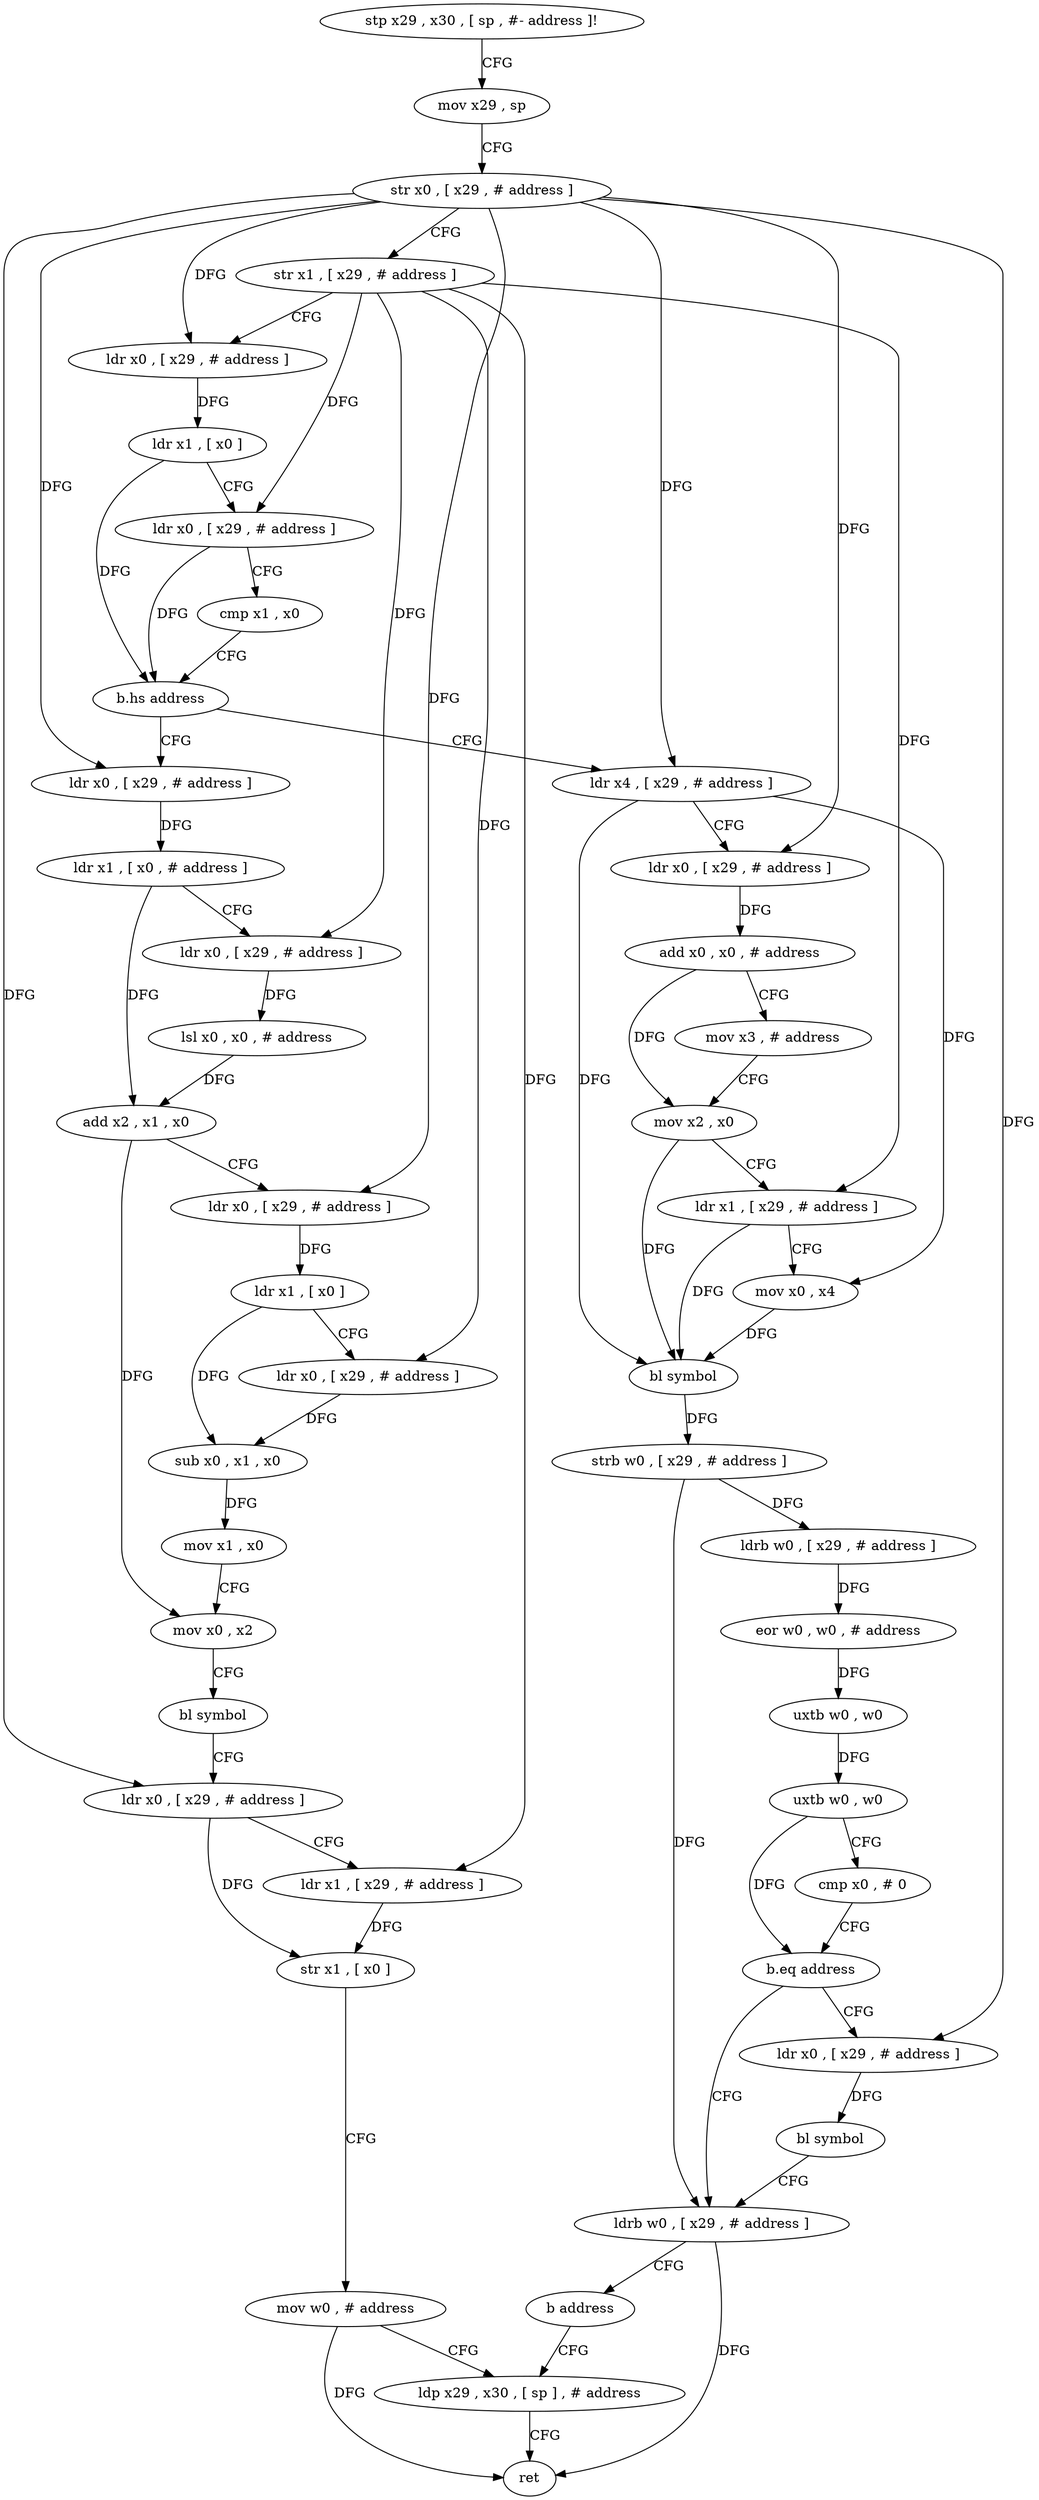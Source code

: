digraph "func" {
"361200" [label = "stp x29 , x30 , [ sp , #- address ]!" ]
"361204" [label = "mov x29 , sp" ]
"361208" [label = "str x0 , [ x29 , # address ]" ]
"361212" [label = "str x1 , [ x29 , # address ]" ]
"361216" [label = "ldr x0 , [ x29 , # address ]" ]
"361220" [label = "ldr x1 , [ x0 ]" ]
"361224" [label = "ldr x0 , [ x29 , # address ]" ]
"361228" [label = "cmp x1 , x0" ]
"361232" [label = "b.hs address" ]
"361312" [label = "ldr x0 , [ x29 , # address ]" ]
"361236" [label = "ldr x4 , [ x29 , # address ]" ]
"361316" [label = "ldr x1 , [ x0 , # address ]" ]
"361320" [label = "ldr x0 , [ x29 , # address ]" ]
"361324" [label = "lsl x0 , x0 , # address" ]
"361328" [label = "add x2 , x1 , x0" ]
"361332" [label = "ldr x0 , [ x29 , # address ]" ]
"361336" [label = "ldr x1 , [ x0 ]" ]
"361340" [label = "ldr x0 , [ x29 , # address ]" ]
"361344" [label = "sub x0 , x1 , x0" ]
"361348" [label = "mov x1 , x0" ]
"361352" [label = "mov x0 , x2" ]
"361356" [label = "bl symbol" ]
"361360" [label = "ldr x0 , [ x29 , # address ]" ]
"361364" [label = "ldr x1 , [ x29 , # address ]" ]
"361368" [label = "str x1 , [ x0 ]" ]
"361372" [label = "mov w0 , # address" ]
"361376" [label = "ldp x29 , x30 , [ sp ] , # address" ]
"361240" [label = "ldr x0 , [ x29 , # address ]" ]
"361244" [label = "add x0 , x0 , # address" ]
"361248" [label = "mov x3 , # address" ]
"361252" [label = "mov x2 , x0" ]
"361256" [label = "ldr x1 , [ x29 , # address ]" ]
"361260" [label = "mov x0 , x4" ]
"361264" [label = "bl symbol" ]
"361268" [label = "strb w0 , [ x29 , # address ]" ]
"361272" [label = "ldrb w0 , [ x29 , # address ]" ]
"361276" [label = "eor w0 , w0 , # address" ]
"361280" [label = "uxtb w0 , w0" ]
"361284" [label = "uxtb w0 , w0" ]
"361288" [label = "cmp x0 , # 0" ]
"361292" [label = "b.eq address" ]
"361304" [label = "ldrb w0 , [ x29 , # address ]" ]
"361296" [label = "ldr x0 , [ x29 , # address ]" ]
"361308" [label = "b address" ]
"361300" [label = "bl symbol" ]
"361380" [label = "ret" ]
"361200" -> "361204" [ label = "CFG" ]
"361204" -> "361208" [ label = "CFG" ]
"361208" -> "361212" [ label = "CFG" ]
"361208" -> "361216" [ label = "DFG" ]
"361208" -> "361312" [ label = "DFG" ]
"361208" -> "361332" [ label = "DFG" ]
"361208" -> "361360" [ label = "DFG" ]
"361208" -> "361236" [ label = "DFG" ]
"361208" -> "361240" [ label = "DFG" ]
"361208" -> "361296" [ label = "DFG" ]
"361212" -> "361216" [ label = "CFG" ]
"361212" -> "361224" [ label = "DFG" ]
"361212" -> "361320" [ label = "DFG" ]
"361212" -> "361340" [ label = "DFG" ]
"361212" -> "361364" [ label = "DFG" ]
"361212" -> "361256" [ label = "DFG" ]
"361216" -> "361220" [ label = "DFG" ]
"361220" -> "361224" [ label = "CFG" ]
"361220" -> "361232" [ label = "DFG" ]
"361224" -> "361228" [ label = "CFG" ]
"361224" -> "361232" [ label = "DFG" ]
"361228" -> "361232" [ label = "CFG" ]
"361232" -> "361312" [ label = "CFG" ]
"361232" -> "361236" [ label = "CFG" ]
"361312" -> "361316" [ label = "DFG" ]
"361236" -> "361240" [ label = "CFG" ]
"361236" -> "361260" [ label = "DFG" ]
"361236" -> "361264" [ label = "DFG" ]
"361316" -> "361320" [ label = "CFG" ]
"361316" -> "361328" [ label = "DFG" ]
"361320" -> "361324" [ label = "DFG" ]
"361324" -> "361328" [ label = "DFG" ]
"361328" -> "361332" [ label = "CFG" ]
"361328" -> "361352" [ label = "DFG" ]
"361332" -> "361336" [ label = "DFG" ]
"361336" -> "361340" [ label = "CFG" ]
"361336" -> "361344" [ label = "DFG" ]
"361340" -> "361344" [ label = "DFG" ]
"361344" -> "361348" [ label = "DFG" ]
"361348" -> "361352" [ label = "CFG" ]
"361352" -> "361356" [ label = "CFG" ]
"361356" -> "361360" [ label = "CFG" ]
"361360" -> "361364" [ label = "CFG" ]
"361360" -> "361368" [ label = "DFG" ]
"361364" -> "361368" [ label = "DFG" ]
"361368" -> "361372" [ label = "CFG" ]
"361372" -> "361376" [ label = "CFG" ]
"361372" -> "361380" [ label = "DFG" ]
"361376" -> "361380" [ label = "CFG" ]
"361240" -> "361244" [ label = "DFG" ]
"361244" -> "361248" [ label = "CFG" ]
"361244" -> "361252" [ label = "DFG" ]
"361248" -> "361252" [ label = "CFG" ]
"361252" -> "361256" [ label = "CFG" ]
"361252" -> "361264" [ label = "DFG" ]
"361256" -> "361260" [ label = "CFG" ]
"361256" -> "361264" [ label = "DFG" ]
"361260" -> "361264" [ label = "DFG" ]
"361264" -> "361268" [ label = "DFG" ]
"361268" -> "361272" [ label = "DFG" ]
"361268" -> "361304" [ label = "DFG" ]
"361272" -> "361276" [ label = "DFG" ]
"361276" -> "361280" [ label = "DFG" ]
"361280" -> "361284" [ label = "DFG" ]
"361284" -> "361288" [ label = "CFG" ]
"361284" -> "361292" [ label = "DFG" ]
"361288" -> "361292" [ label = "CFG" ]
"361292" -> "361304" [ label = "CFG" ]
"361292" -> "361296" [ label = "CFG" ]
"361304" -> "361308" [ label = "CFG" ]
"361304" -> "361380" [ label = "DFG" ]
"361296" -> "361300" [ label = "DFG" ]
"361308" -> "361376" [ label = "CFG" ]
"361300" -> "361304" [ label = "CFG" ]
}
